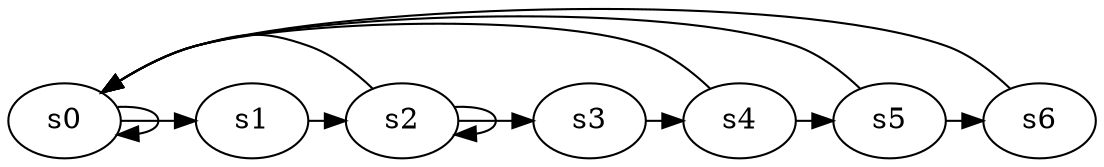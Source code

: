 digraph game_0488_cycle_7 {
    s0 [name="s0", player=0];
    s1 [name="s1", player=0];
    s2 [name="s2", player=0, target=1];
    s3 [name="s3", player=1];
    s4 [name="s4", player=0];
    s5 [name="s5", player=1, target=1];
    s6 [name="s6", player=0];

    s0 -> s1 [constraint="!(time % 3 == 0)"];
    s1 -> s2 [constraint="time == 10 || time == 18 || time == 21"];
    s2 -> s3 [constraint="time == 1 || time == 5 || time == 19 || time == 21"];
    s3 -> s4 [constraint="time % 3 == 1"];
    s4 -> s5 [constraint="time == 4 || time == 5 || time == 9 || time == 10 || time == 12 || time == 23"];
    s5 -> s6 [constraint="time % 3 == 0 && !(time % 5 == 0)"];
    s6 -> s0 [constraint="time % 6 == 0"];
    s0 -> s0 [constraint="time % 3 == 0"];
    s2 -> s2 [constraint="time % 2 == 0"];
    s2 -> s0 [constraint="time == 9 || time == 14"];
    s4 -> s0 [constraint="time == 11"];
    s5 -> s0 [constraint="time == 10"];
}
